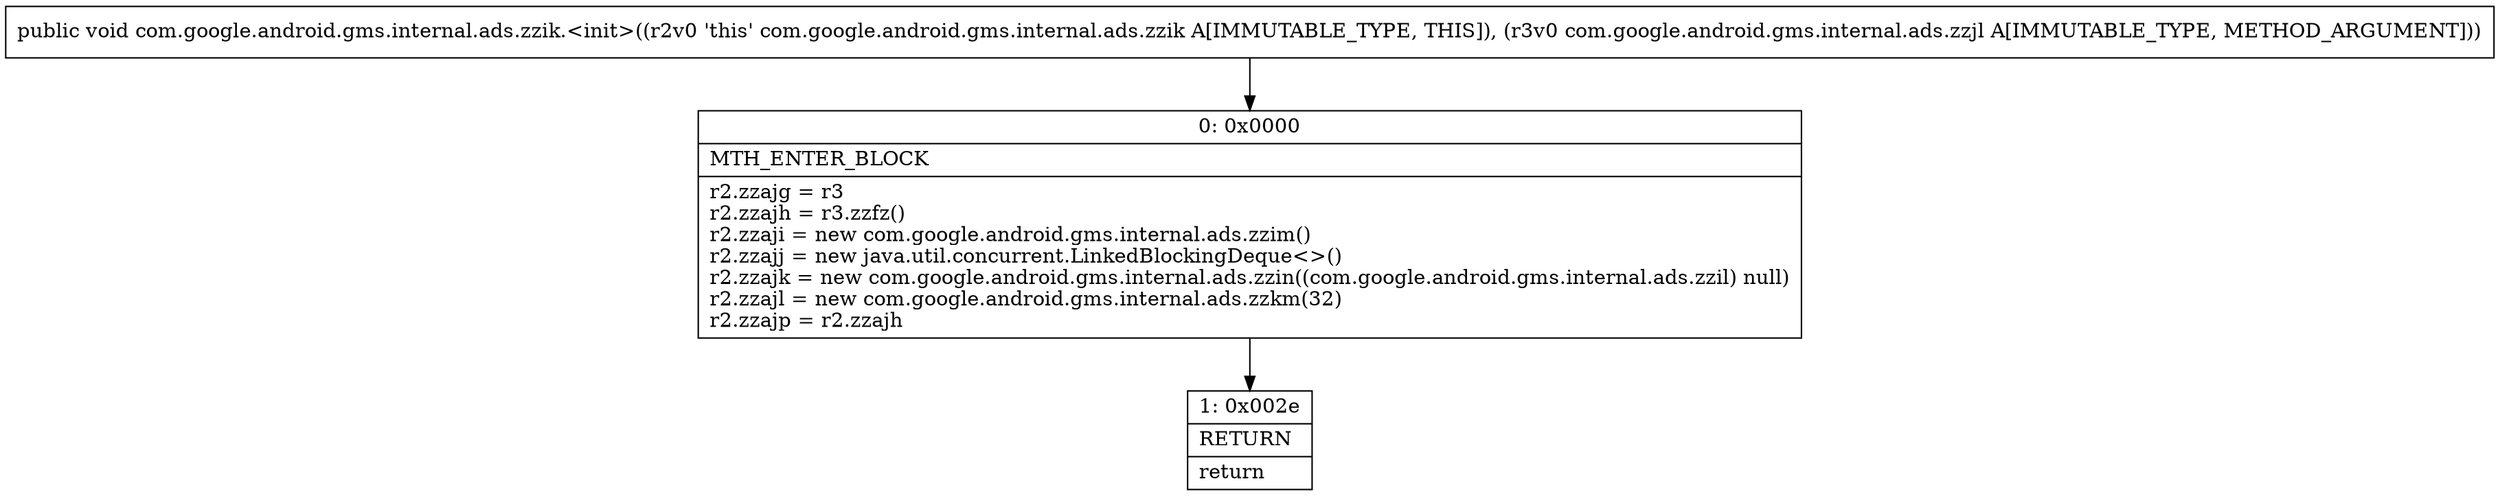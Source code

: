 digraph "CFG forcom.google.android.gms.internal.ads.zzik.\<init\>(Lcom\/google\/android\/gms\/internal\/ads\/zzjl;)V" {
Node_0 [shape=record,label="{0\:\ 0x0000|MTH_ENTER_BLOCK\l|r2.zzajg = r3\lr2.zzajh = r3.zzfz()\lr2.zzaji = new com.google.android.gms.internal.ads.zzim()\lr2.zzajj = new java.util.concurrent.LinkedBlockingDeque\<\>()\lr2.zzajk = new com.google.android.gms.internal.ads.zzin((com.google.android.gms.internal.ads.zzil) null)\lr2.zzajl = new com.google.android.gms.internal.ads.zzkm(32)\lr2.zzajp = r2.zzajh\l}"];
Node_1 [shape=record,label="{1\:\ 0x002e|RETURN\l|return\l}"];
MethodNode[shape=record,label="{public void com.google.android.gms.internal.ads.zzik.\<init\>((r2v0 'this' com.google.android.gms.internal.ads.zzik A[IMMUTABLE_TYPE, THIS]), (r3v0 com.google.android.gms.internal.ads.zzjl A[IMMUTABLE_TYPE, METHOD_ARGUMENT])) }"];
MethodNode -> Node_0;
Node_0 -> Node_1;
}

